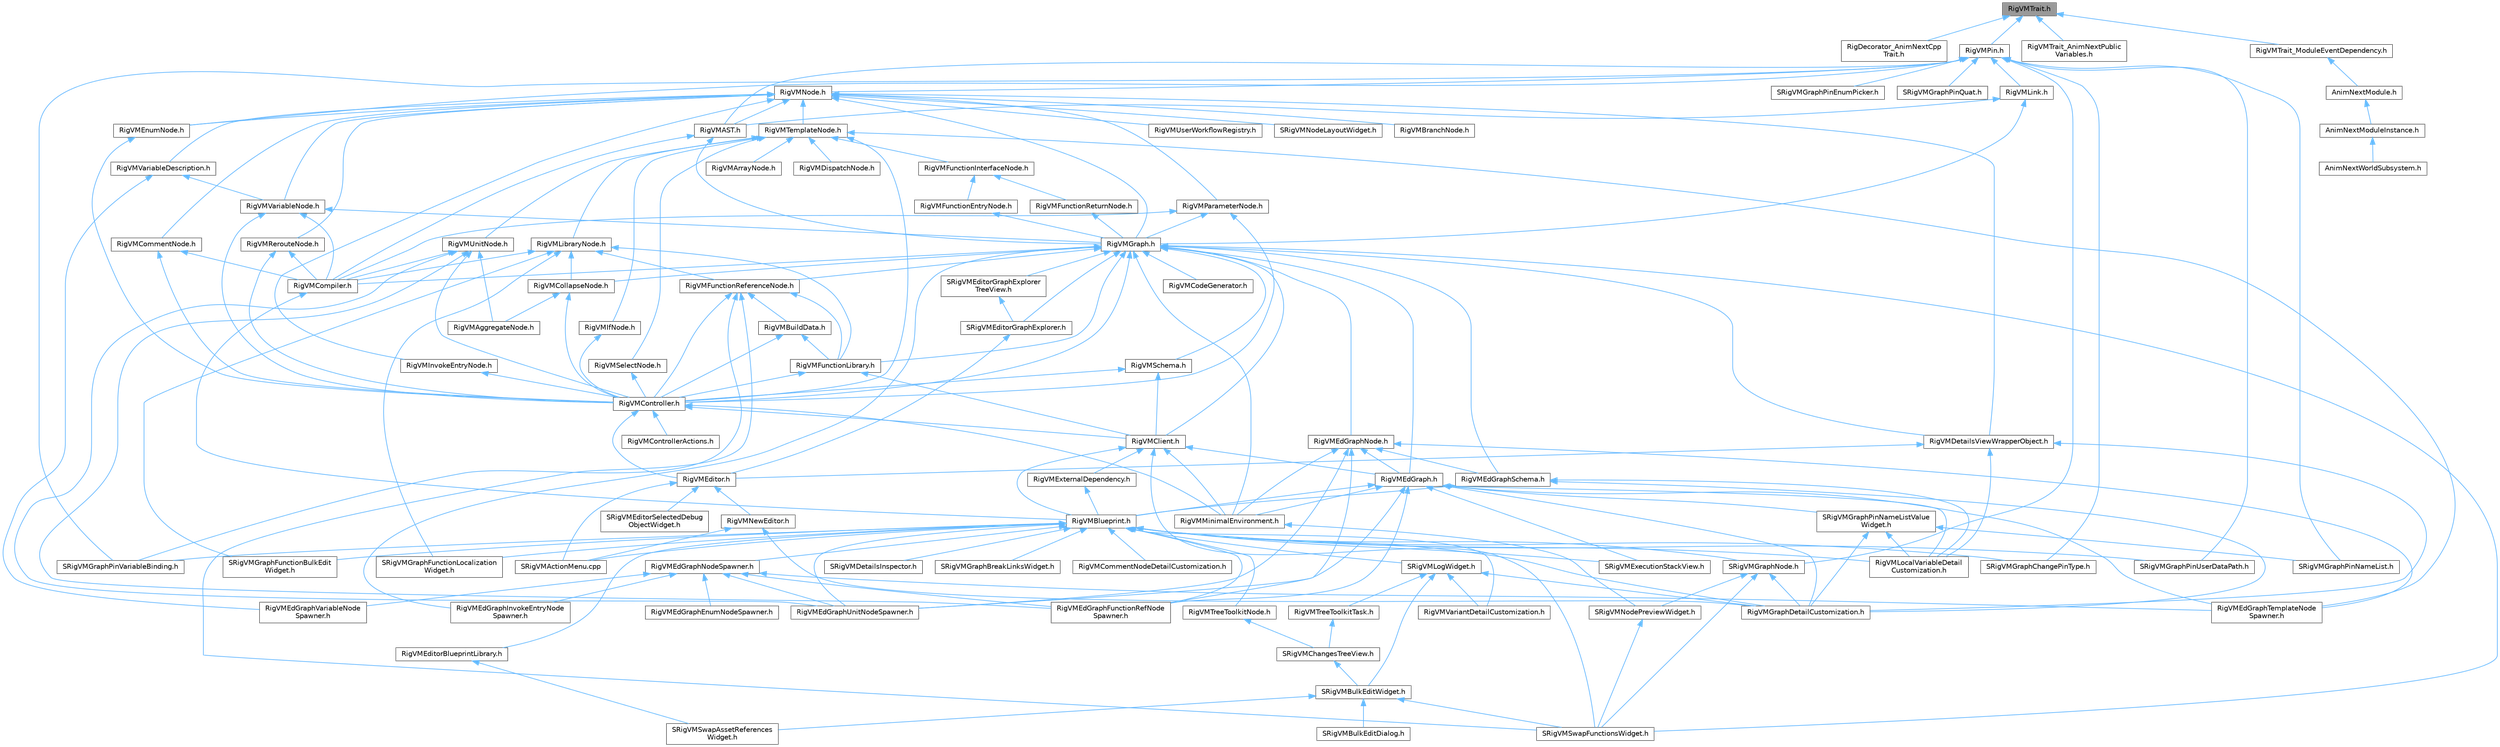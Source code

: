 digraph "RigVMTrait.h"
{
 // INTERACTIVE_SVG=YES
 // LATEX_PDF_SIZE
  bgcolor="transparent";
  edge [fontname=Helvetica,fontsize=10,labelfontname=Helvetica,labelfontsize=10];
  node [fontname=Helvetica,fontsize=10,shape=box,height=0.2,width=0.4];
  Node1 [id="Node000001",label="RigVMTrait.h",height=0.2,width=0.4,color="gray40", fillcolor="grey60", style="filled", fontcolor="black",tooltip=" "];
  Node1 -> Node2 [id="edge1_Node000001_Node000002",dir="back",color="steelblue1",style="solid",tooltip=" "];
  Node2 [id="Node000002",label="RigDecorator_AnimNextCpp\lTrait.h",height=0.2,width=0.4,color="grey40", fillcolor="white", style="filled",URL="$db/de1/RigDecorator__AnimNextCppTrait_8h.html",tooltip=" "];
  Node1 -> Node3 [id="edge2_Node000001_Node000003",dir="back",color="steelblue1",style="solid",tooltip=" "];
  Node3 [id="Node000003",label="RigVMPin.h",height=0.2,width=0.4,color="grey40", fillcolor="white", style="filled",URL="$d3/d56/RigVMPin_8h.html",tooltip=" "];
  Node3 -> Node4 [id="edge3_Node000003_Node000004",dir="back",color="steelblue1",style="solid",tooltip=" "];
  Node4 [id="Node000004",label="RigVMAST.h",height=0.2,width=0.4,color="grey40", fillcolor="white", style="filled",URL="$d9/d6d/RigVMAST_8h.html",tooltip=" "];
  Node4 -> Node5 [id="edge4_Node000004_Node000005",dir="back",color="steelblue1",style="solid",tooltip=" "];
  Node5 [id="Node000005",label="RigVMCompiler.h",height=0.2,width=0.4,color="grey40", fillcolor="white", style="filled",URL="$d7/d63/RigVMCompiler_8h.html",tooltip=" "];
  Node5 -> Node6 [id="edge5_Node000005_Node000006",dir="back",color="steelblue1",style="solid",tooltip=" "];
  Node6 [id="Node000006",label="RigVMBlueprint.h",height=0.2,width=0.4,color="grey40", fillcolor="white", style="filled",URL="$df/d44/RigVMBlueprint_8h.html",tooltip=" "];
  Node6 -> Node7 [id="edge6_Node000006_Node000007",dir="back",color="steelblue1",style="solid",tooltip=" "];
  Node7 [id="Node000007",label="RigVMCommentNodeDetailCustomization.h",height=0.2,width=0.4,color="grey40", fillcolor="white", style="filled",URL="$de/ddb/RigVMCommentNodeDetailCustomization_8h.html",tooltip=" "];
  Node6 -> Node8 [id="edge7_Node000006_Node000008",dir="back",color="steelblue1",style="solid",tooltip=" "];
  Node8 [id="Node000008",label="RigVMEdGraphFunctionRefNode\lSpawner.h",height=0.2,width=0.4,color="grey40", fillcolor="white", style="filled",URL="$d3/d16/RigVMEdGraphFunctionRefNodeSpawner_8h.html",tooltip=" "];
  Node6 -> Node9 [id="edge8_Node000006_Node000009",dir="back",color="steelblue1",style="solid",tooltip=" "];
  Node9 [id="Node000009",label="RigVMEdGraphNodeSpawner.h",height=0.2,width=0.4,color="grey40", fillcolor="white", style="filled",URL="$d4/d8b/RigVMEdGraphNodeSpawner_8h.html",tooltip=" "];
  Node9 -> Node10 [id="edge9_Node000009_Node000010",dir="back",color="steelblue1",style="solid",tooltip=" "];
  Node10 [id="Node000010",label="RigVMEdGraphEnumNodeSpawner.h",height=0.2,width=0.4,color="grey40", fillcolor="white", style="filled",URL="$d3/dfd/RigVMEdGraphEnumNodeSpawner_8h.html",tooltip=" "];
  Node9 -> Node8 [id="edge10_Node000009_Node000008",dir="back",color="steelblue1",style="solid",tooltip=" "];
  Node9 -> Node11 [id="edge11_Node000009_Node000011",dir="back",color="steelblue1",style="solid",tooltip=" "];
  Node11 [id="Node000011",label="RigVMEdGraphInvokeEntryNode\lSpawner.h",height=0.2,width=0.4,color="grey40", fillcolor="white", style="filled",URL="$d9/de6/RigVMEdGraphInvokeEntryNodeSpawner_8h.html",tooltip=" "];
  Node9 -> Node12 [id="edge12_Node000009_Node000012",dir="back",color="steelblue1",style="solid",tooltip=" "];
  Node12 [id="Node000012",label="RigVMEdGraphTemplateNode\lSpawner.h",height=0.2,width=0.4,color="grey40", fillcolor="white", style="filled",URL="$d9/d6c/RigVMEdGraphTemplateNodeSpawner_8h.html",tooltip=" "];
  Node9 -> Node13 [id="edge13_Node000009_Node000013",dir="back",color="steelblue1",style="solid",tooltip=" "];
  Node13 [id="Node000013",label="RigVMEdGraphUnitNodeSpawner.h",height=0.2,width=0.4,color="grey40", fillcolor="white", style="filled",URL="$d3/d6b/RigVMEdGraphUnitNodeSpawner_8h.html",tooltip=" "];
  Node9 -> Node14 [id="edge14_Node000009_Node000014",dir="back",color="steelblue1",style="solid",tooltip=" "];
  Node14 [id="Node000014",label="RigVMEdGraphVariableNode\lSpawner.h",height=0.2,width=0.4,color="grey40", fillcolor="white", style="filled",URL="$d0/d83/RigVMEdGraphVariableNodeSpawner_8h.html",tooltip=" "];
  Node6 -> Node13 [id="edge15_Node000006_Node000013",dir="back",color="steelblue1",style="solid",tooltip=" "];
  Node6 -> Node15 [id="edge16_Node000006_Node000015",dir="back",color="steelblue1",style="solid",tooltip=" "];
  Node15 [id="Node000015",label="RigVMEditorBlueprintLibrary.h",height=0.2,width=0.4,color="grey40", fillcolor="white", style="filled",URL="$d9/d31/RigVMEditorBlueprintLibrary_8h.html",tooltip=" "];
  Node15 -> Node16 [id="edge17_Node000015_Node000016",dir="back",color="steelblue1",style="solid",tooltip=" "];
  Node16 [id="Node000016",label="SRigVMSwapAssetReferences\lWidget.h",height=0.2,width=0.4,color="grey40", fillcolor="white", style="filled",URL="$db/d3f/SRigVMSwapAssetReferencesWidget_8h.html",tooltip=" "];
  Node6 -> Node17 [id="edge18_Node000006_Node000017",dir="back",color="steelblue1",style="solid",tooltip=" "];
  Node17 [id="Node000017",label="RigVMGraphDetailCustomization.h",height=0.2,width=0.4,color="grey40", fillcolor="white", style="filled",URL="$da/d8c/RigVMGraphDetailCustomization_8h.html",tooltip=" "];
  Node6 -> Node18 [id="edge19_Node000006_Node000018",dir="back",color="steelblue1",style="solid",tooltip=" "];
  Node18 [id="Node000018",label="RigVMLocalVariableDetail\lCustomization.h",height=0.2,width=0.4,color="grey40", fillcolor="white", style="filled",URL="$de/de8/RigVMLocalVariableDetailCustomization_8h.html",tooltip=" "];
  Node6 -> Node19 [id="edge20_Node000006_Node000019",dir="back",color="steelblue1",style="solid",tooltip=" "];
  Node19 [id="Node000019",label="RigVMTreeToolkitNode.h",height=0.2,width=0.4,color="grey40", fillcolor="white", style="filled",URL="$dc/d84/RigVMTreeToolkitNode_8h.html",tooltip=" "];
  Node19 -> Node20 [id="edge21_Node000019_Node000020",dir="back",color="steelblue1",style="solid",tooltip=" "];
  Node20 [id="Node000020",label="SRigVMChangesTreeView.h",height=0.2,width=0.4,color="grey40", fillcolor="white", style="filled",URL="$dd/d83/SRigVMChangesTreeView_8h.html",tooltip=" "];
  Node20 -> Node21 [id="edge22_Node000020_Node000021",dir="back",color="steelblue1",style="solid",tooltip=" "];
  Node21 [id="Node000021",label="SRigVMBulkEditWidget.h",height=0.2,width=0.4,color="grey40", fillcolor="white", style="filled",URL="$d7/dab/SRigVMBulkEditWidget_8h.html",tooltip=" "];
  Node21 -> Node22 [id="edge23_Node000021_Node000022",dir="back",color="steelblue1",style="solid",tooltip=" "];
  Node22 [id="Node000022",label="SRigVMBulkEditDialog.h",height=0.2,width=0.4,color="grey40", fillcolor="white", style="filled",URL="$dd/d89/SRigVMBulkEditDialog_8h.html",tooltip=" "];
  Node21 -> Node16 [id="edge24_Node000021_Node000016",dir="back",color="steelblue1",style="solid",tooltip=" "];
  Node21 -> Node23 [id="edge25_Node000021_Node000023",dir="back",color="steelblue1",style="solid",tooltip=" "];
  Node23 [id="Node000023",label="SRigVMSwapFunctionsWidget.h",height=0.2,width=0.4,color="grey40", fillcolor="white", style="filled",URL="$d0/da2/SRigVMSwapFunctionsWidget_8h.html",tooltip=" "];
  Node6 -> Node24 [id="edge26_Node000006_Node000024",dir="back",color="steelblue1",style="solid",tooltip=" "];
  Node24 [id="Node000024",label="RigVMVariantDetailCustomization.h",height=0.2,width=0.4,color="grey40", fillcolor="white", style="filled",URL="$d2/db8/RigVMVariantDetailCustomization_8h.html",tooltip=" "];
  Node6 -> Node25 [id="edge27_Node000006_Node000025",dir="back",color="steelblue1",style="solid",tooltip=" "];
  Node25 [id="Node000025",label="SRigVMActionMenu.cpp",height=0.2,width=0.4,color="grey40", fillcolor="white", style="filled",URL="$dc/d4c/SRigVMActionMenu_8cpp.html",tooltip=" "];
  Node6 -> Node26 [id="edge28_Node000006_Node000026",dir="back",color="steelblue1",style="solid",tooltip=" "];
  Node26 [id="Node000026",label="SRigVMDetailsInspector.h",height=0.2,width=0.4,color="grey40", fillcolor="white", style="filled",URL="$df/dfb/SRigVMDetailsInspector_8h.html",tooltip=" "];
  Node6 -> Node27 [id="edge29_Node000006_Node000027",dir="back",color="steelblue1",style="solid",tooltip=" "];
  Node27 [id="Node000027",label="SRigVMExecutionStackView.h",height=0.2,width=0.4,color="grey40", fillcolor="white", style="filled",URL="$d9/d2b/SRigVMExecutionStackView_8h.html",tooltip=" "];
  Node6 -> Node28 [id="edge30_Node000006_Node000028",dir="back",color="steelblue1",style="solid",tooltip=" "];
  Node28 [id="Node000028",label="SRigVMGraphBreakLinksWidget.h",height=0.2,width=0.4,color="grey40", fillcolor="white", style="filled",URL="$d8/d4a/SRigVMGraphBreakLinksWidget_8h.html",tooltip=" "];
  Node6 -> Node29 [id="edge31_Node000006_Node000029",dir="back",color="steelblue1",style="solid",tooltip=" "];
  Node29 [id="Node000029",label="SRigVMGraphChangePinType.h",height=0.2,width=0.4,color="grey40", fillcolor="white", style="filled",URL="$d4/da7/SRigVMGraphChangePinType_8h.html",tooltip=" "];
  Node6 -> Node30 [id="edge32_Node000006_Node000030",dir="back",color="steelblue1",style="solid",tooltip=" "];
  Node30 [id="Node000030",label="SRigVMGraphFunctionBulkEdit\lWidget.h",height=0.2,width=0.4,color="grey40", fillcolor="white", style="filled",URL="$db/dbf/SRigVMGraphFunctionBulkEditWidget_8h.html",tooltip=" "];
  Node6 -> Node31 [id="edge33_Node000006_Node000031",dir="back",color="steelblue1",style="solid",tooltip=" "];
  Node31 [id="Node000031",label="SRigVMGraphFunctionLocalization\lWidget.h",height=0.2,width=0.4,color="grey40", fillcolor="white", style="filled",URL="$dd/d59/SRigVMGraphFunctionLocalizationWidget_8h.html",tooltip=" "];
  Node6 -> Node32 [id="edge34_Node000006_Node000032",dir="back",color="steelblue1",style="solid",tooltip=" "];
  Node32 [id="Node000032",label="SRigVMGraphNode.h",height=0.2,width=0.4,color="grey40", fillcolor="white", style="filled",URL="$d0/d1e/SRigVMGraphNode_8h.html",tooltip=" "];
  Node32 -> Node17 [id="edge35_Node000032_Node000017",dir="back",color="steelblue1",style="solid",tooltip=" "];
  Node32 -> Node33 [id="edge36_Node000032_Node000033",dir="back",color="steelblue1",style="solid",tooltip=" "];
  Node33 [id="Node000033",label="SRigVMNodePreviewWidget.h",height=0.2,width=0.4,color="grey40", fillcolor="white", style="filled",URL="$d5/d72/SRigVMNodePreviewWidget_8h.html",tooltip=" "];
  Node33 -> Node23 [id="edge37_Node000033_Node000023",dir="back",color="steelblue1",style="solid",tooltip=" "];
  Node32 -> Node23 [id="edge38_Node000032_Node000023",dir="back",color="steelblue1",style="solid",tooltip=" "];
  Node6 -> Node34 [id="edge39_Node000006_Node000034",dir="back",color="steelblue1",style="solid",tooltip=" "];
  Node34 [id="Node000034",label="SRigVMGraphPinUserDataPath.h",height=0.2,width=0.4,color="grey40", fillcolor="white", style="filled",URL="$d5/d31/SRigVMGraphPinUserDataPath_8h.html",tooltip=" "];
  Node6 -> Node35 [id="edge40_Node000006_Node000035",dir="back",color="steelblue1",style="solid",tooltip=" "];
  Node35 [id="Node000035",label="SRigVMGraphPinVariableBinding.h",height=0.2,width=0.4,color="grey40", fillcolor="white", style="filled",URL="$db/dca/SRigVMGraphPinVariableBinding_8h.html",tooltip=" "];
  Node6 -> Node36 [id="edge41_Node000006_Node000036",dir="back",color="steelblue1",style="solid",tooltip=" "];
  Node36 [id="Node000036",label="SRigVMLogWidget.h",height=0.2,width=0.4,color="grey40", fillcolor="white", style="filled",URL="$d9/dab/SRigVMLogWidget_8h.html",tooltip=" "];
  Node36 -> Node17 [id="edge42_Node000036_Node000017",dir="back",color="steelblue1",style="solid",tooltip=" "];
  Node36 -> Node37 [id="edge43_Node000036_Node000037",dir="back",color="steelblue1",style="solid",tooltip=" "];
  Node37 [id="Node000037",label="RigVMTreeToolkitTask.h",height=0.2,width=0.4,color="grey40", fillcolor="white", style="filled",URL="$d1/dd5/RigVMTreeToolkitTask_8h.html",tooltip=" "];
  Node37 -> Node20 [id="edge44_Node000037_Node000020",dir="back",color="steelblue1",style="solid",tooltip=" "];
  Node36 -> Node24 [id="edge45_Node000036_Node000024",dir="back",color="steelblue1",style="solid",tooltip=" "];
  Node36 -> Node21 [id="edge46_Node000036_Node000021",dir="back",color="steelblue1",style="solid",tooltip=" "];
  Node4 -> Node38 [id="edge47_Node000004_Node000038",dir="back",color="steelblue1",style="solid",tooltip=" "];
  Node38 [id="Node000038",label="RigVMGraph.h",height=0.2,width=0.4,color="grey40", fillcolor="white", style="filled",URL="$d7/dfd/RigVMGraph_8h.html",tooltip=" "];
  Node38 -> Node39 [id="edge48_Node000038_Node000039",dir="back",color="steelblue1",style="solid",tooltip=" "];
  Node39 [id="Node000039",label="RigVMClient.h",height=0.2,width=0.4,color="grey40", fillcolor="white", style="filled",URL="$db/d93/RigVMClient_8h.html",tooltip=" "];
  Node39 -> Node6 [id="edge49_Node000039_Node000006",dir="back",color="steelblue1",style="solid",tooltip=" "];
  Node39 -> Node40 [id="edge50_Node000039_Node000040",dir="back",color="steelblue1",style="solid",tooltip=" "];
  Node40 [id="Node000040",label="RigVMEdGraph.h",height=0.2,width=0.4,color="grey40", fillcolor="white", style="filled",URL="$d9/d8c/RigVMEdGraph_8h.html",tooltip=" "];
  Node40 -> Node6 [id="edge51_Node000040_Node000006",dir="back",color="steelblue1",style="solid",tooltip=" "];
  Node40 -> Node8 [id="edge52_Node000040_Node000008",dir="back",color="steelblue1",style="solid",tooltip=" "];
  Node40 -> Node12 [id="edge53_Node000040_Node000012",dir="back",color="steelblue1",style="solid",tooltip=" "];
  Node40 -> Node13 [id="edge54_Node000040_Node000013",dir="back",color="steelblue1",style="solid",tooltip=" "];
  Node40 -> Node17 [id="edge55_Node000040_Node000017",dir="back",color="steelblue1",style="solid",tooltip=" "];
  Node40 -> Node18 [id="edge56_Node000040_Node000018",dir="back",color="steelblue1",style="solid",tooltip=" "];
  Node40 -> Node41 [id="edge57_Node000040_Node000041",dir="back",color="steelblue1",style="solid",tooltip=" "];
  Node41 [id="Node000041",label="RigVMMinimalEnvironment.h",height=0.2,width=0.4,color="grey40", fillcolor="white", style="filled",URL="$d4/d4a/RigVMMinimalEnvironment_8h.html",tooltip=" "];
  Node41 -> Node33 [id="edge58_Node000041_Node000033",dir="back",color="steelblue1",style="solid",tooltip=" "];
  Node40 -> Node27 [id="edge59_Node000040_Node000027",dir="back",color="steelblue1",style="solid",tooltip=" "];
  Node40 -> Node42 [id="edge60_Node000040_Node000042",dir="back",color="steelblue1",style="solid",tooltip=" "];
  Node42 [id="Node000042",label="SRigVMGraphPinNameListValue\lWidget.h",height=0.2,width=0.4,color="grey40", fillcolor="white", style="filled",URL="$dc/dac/SRigVMGraphPinNameListValueWidget_8h.html",tooltip=" "];
  Node42 -> Node17 [id="edge61_Node000042_Node000017",dir="back",color="steelblue1",style="solid",tooltip=" "];
  Node42 -> Node18 [id="edge62_Node000042_Node000018",dir="back",color="steelblue1",style="solid",tooltip=" "];
  Node42 -> Node43 [id="edge63_Node000042_Node000043",dir="back",color="steelblue1",style="solid",tooltip=" "];
  Node43 [id="Node000043",label="SRigVMGraphPinNameList.h",height=0.2,width=0.4,color="grey40", fillcolor="white", style="filled",URL="$d7/dfc/SRigVMGraphPinNameList_8h.html",tooltip=" "];
  Node39 -> Node44 [id="edge64_Node000039_Node000044",dir="back",color="steelblue1",style="solid",tooltip=" "];
  Node44 [id="Node000044",label="RigVMExternalDependency.h",height=0.2,width=0.4,color="grey40", fillcolor="white", style="filled",URL="$d2/d83/RigVMExternalDependency_8h.html",tooltip=" "];
  Node44 -> Node6 [id="edge65_Node000044_Node000006",dir="back",color="steelblue1",style="solid",tooltip=" "];
  Node39 -> Node41 [id="edge66_Node000039_Node000041",dir="back",color="steelblue1",style="solid",tooltip=" "];
  Node39 -> Node23 [id="edge67_Node000039_Node000023",dir="back",color="steelblue1",style="solid",tooltip=" "];
  Node38 -> Node45 [id="edge68_Node000038_Node000045",dir="back",color="steelblue1",style="solid",tooltip=" "];
  Node45 [id="Node000045",label="RigVMCodeGenerator.h",height=0.2,width=0.4,color="grey40", fillcolor="white", style="filled",URL="$d4/d2b/RigVMCodeGenerator_8h.html",tooltip=" "];
  Node38 -> Node46 [id="edge69_Node000038_Node000046",dir="back",color="steelblue1",style="solid",tooltip=" "];
  Node46 [id="Node000046",label="RigVMCollapseNode.h",height=0.2,width=0.4,color="grey40", fillcolor="white", style="filled",URL="$d1/d95/RigVMCollapseNode_8h.html",tooltip=" "];
  Node46 -> Node47 [id="edge70_Node000046_Node000047",dir="back",color="steelblue1",style="solid",tooltip=" "];
  Node47 [id="Node000047",label="RigVMAggregateNode.h",height=0.2,width=0.4,color="grey40", fillcolor="white", style="filled",URL="$d7/d89/RigVMAggregateNode_8h.html",tooltip=" "];
  Node46 -> Node48 [id="edge71_Node000046_Node000048",dir="back",color="steelblue1",style="solid",tooltip=" "];
  Node48 [id="Node000048",label="RigVMController.h",height=0.2,width=0.4,color="grey40", fillcolor="white", style="filled",URL="$da/d1e/RigVMController_8h.html",tooltip=" "];
  Node48 -> Node39 [id="edge72_Node000048_Node000039",dir="back",color="steelblue1",style="solid",tooltip=" "];
  Node48 -> Node49 [id="edge73_Node000048_Node000049",dir="back",color="steelblue1",style="solid",tooltip=" "];
  Node49 [id="Node000049",label="RigVMControllerActions.h",height=0.2,width=0.4,color="grey40", fillcolor="white", style="filled",URL="$d3/dc4/RigVMControllerActions_8h.html",tooltip=" "];
  Node48 -> Node50 [id="edge74_Node000048_Node000050",dir="back",color="steelblue1",style="solid",tooltip=" "];
  Node50 [id="Node000050",label="RigVMEditor.h",height=0.2,width=0.4,color="grey40", fillcolor="white", style="filled",URL="$d3/d13/RigVMEditor_8h.html",tooltip=" "];
  Node50 -> Node51 [id="edge75_Node000050_Node000051",dir="back",color="steelblue1",style="solid",tooltip=" "];
  Node51 [id="Node000051",label="RigVMNewEditor.h",height=0.2,width=0.4,color="grey40", fillcolor="white", style="filled",URL="$df/dd1/RigVMNewEditor_8h.html",tooltip=" "];
  Node51 -> Node17 [id="edge76_Node000051_Node000017",dir="back",color="steelblue1",style="solid",tooltip=" "];
  Node51 -> Node25 [id="edge77_Node000051_Node000025",dir="back",color="steelblue1",style="solid",tooltip=" "];
  Node50 -> Node25 [id="edge78_Node000050_Node000025",dir="back",color="steelblue1",style="solid",tooltip=" "];
  Node50 -> Node52 [id="edge79_Node000050_Node000052",dir="back",color="steelblue1",style="solid",tooltip=" "];
  Node52 [id="Node000052",label="SRigVMEditorSelectedDebug\lObjectWidget.h",height=0.2,width=0.4,color="grey40", fillcolor="white", style="filled",URL="$d9/dcd/SRigVMEditorSelectedDebugObjectWidget_8h.html",tooltip=" "];
  Node48 -> Node41 [id="edge80_Node000048_Node000041",dir="back",color="steelblue1",style="solid",tooltip=" "];
  Node38 -> Node5 [id="edge81_Node000038_Node000005",dir="back",color="steelblue1",style="solid",tooltip=" "];
  Node38 -> Node48 [id="edge82_Node000038_Node000048",dir="back",color="steelblue1",style="solid",tooltip=" "];
  Node38 -> Node53 [id="edge83_Node000038_Node000053",dir="back",color="steelblue1",style="solid",tooltip=" "];
  Node53 [id="Node000053",label="RigVMDetailsViewWrapperObject.h",height=0.2,width=0.4,color="grey40", fillcolor="white", style="filled",URL="$dd/d41/RigVMDetailsViewWrapperObject_8h.html",tooltip=" "];
  Node53 -> Node50 [id="edge84_Node000053_Node000050",dir="back",color="steelblue1",style="solid",tooltip=" "];
  Node53 -> Node17 [id="edge85_Node000053_Node000017",dir="back",color="steelblue1",style="solid",tooltip=" "];
  Node53 -> Node18 [id="edge86_Node000053_Node000018",dir="back",color="steelblue1",style="solid",tooltip=" "];
  Node38 -> Node40 [id="edge87_Node000038_Node000040",dir="back",color="steelblue1",style="solid",tooltip=" "];
  Node38 -> Node11 [id="edge88_Node000038_Node000011",dir="back",color="steelblue1",style="solid",tooltip=" "];
  Node38 -> Node54 [id="edge89_Node000038_Node000054",dir="back",color="steelblue1",style="solid",tooltip=" "];
  Node54 [id="Node000054",label="RigVMEdGraphNode.h",height=0.2,width=0.4,color="grey40", fillcolor="white", style="filled",URL="$d8/dcd/RigVMEdGraphNode_8h.html",tooltip=" "];
  Node54 -> Node40 [id="edge90_Node000054_Node000040",dir="back",color="steelblue1",style="solid",tooltip=" "];
  Node54 -> Node8 [id="edge91_Node000054_Node000008",dir="back",color="steelblue1",style="solid",tooltip=" "];
  Node54 -> Node55 [id="edge92_Node000054_Node000055",dir="back",color="steelblue1",style="solid",tooltip=" "];
  Node55 [id="Node000055",label="RigVMEdGraphSchema.h",height=0.2,width=0.4,color="grey40", fillcolor="white", style="filled",URL="$dc/de3/RigVMEdGraphSchema_8h.html",tooltip=" "];
  Node55 -> Node6 [id="edge93_Node000055_Node000006",dir="back",color="steelblue1",style="solid",tooltip=" "];
  Node55 -> Node17 [id="edge94_Node000055_Node000017",dir="back",color="steelblue1",style="solid",tooltip=" "];
  Node55 -> Node18 [id="edge95_Node000055_Node000018",dir="back",color="steelblue1",style="solid",tooltip=" "];
  Node54 -> Node12 [id="edge96_Node000054_Node000012",dir="back",color="steelblue1",style="solid",tooltip=" "];
  Node54 -> Node13 [id="edge97_Node000054_Node000013",dir="back",color="steelblue1",style="solid",tooltip=" "];
  Node54 -> Node41 [id="edge98_Node000054_Node000041",dir="back",color="steelblue1",style="solid",tooltip=" "];
  Node38 -> Node55 [id="edge99_Node000038_Node000055",dir="back",color="steelblue1",style="solid",tooltip=" "];
  Node38 -> Node56 [id="edge100_Node000038_Node000056",dir="back",color="steelblue1",style="solid",tooltip=" "];
  Node56 [id="Node000056",label="RigVMFunctionLibrary.h",height=0.2,width=0.4,color="grey40", fillcolor="white", style="filled",URL="$da/d39/RigVMFunctionLibrary_8h.html",tooltip=" "];
  Node56 -> Node39 [id="edge101_Node000056_Node000039",dir="back",color="steelblue1",style="solid",tooltip=" "];
  Node56 -> Node48 [id="edge102_Node000056_Node000048",dir="back",color="steelblue1",style="solid",tooltip=" "];
  Node38 -> Node57 [id="edge103_Node000038_Node000057",dir="back",color="steelblue1",style="solid",tooltip=" "];
  Node57 [id="Node000057",label="RigVMFunctionReferenceNode.h",height=0.2,width=0.4,color="grey40", fillcolor="white", style="filled",URL="$d8/dae/RigVMFunctionReferenceNode_8h.html",tooltip=" "];
  Node57 -> Node58 [id="edge104_Node000057_Node000058",dir="back",color="steelblue1",style="solid",tooltip=" "];
  Node58 [id="Node000058",label="RigVMBuildData.h",height=0.2,width=0.4,color="grey40", fillcolor="white", style="filled",URL="$df/d5a/RigVMBuildData_8h.html",tooltip=" "];
  Node58 -> Node48 [id="edge105_Node000058_Node000048",dir="back",color="steelblue1",style="solid",tooltip=" "];
  Node58 -> Node56 [id="edge106_Node000058_Node000056",dir="back",color="steelblue1",style="solid",tooltip=" "];
  Node57 -> Node48 [id="edge107_Node000057_Node000048",dir="back",color="steelblue1",style="solid",tooltip=" "];
  Node57 -> Node56 [id="edge108_Node000057_Node000056",dir="back",color="steelblue1",style="solid",tooltip=" "];
  Node57 -> Node35 [id="edge109_Node000057_Node000035",dir="back",color="steelblue1",style="solid",tooltip=" "];
  Node57 -> Node23 [id="edge110_Node000057_Node000023",dir="back",color="steelblue1",style="solid",tooltip=" "];
  Node38 -> Node41 [id="edge111_Node000038_Node000041",dir="back",color="steelblue1",style="solid",tooltip=" "];
  Node38 -> Node59 [id="edge112_Node000038_Node000059",dir="back",color="steelblue1",style="solid",tooltip=" "];
  Node59 [id="Node000059",label="RigVMSchema.h",height=0.2,width=0.4,color="grey40", fillcolor="white", style="filled",URL="$d7/dc2/RigVMSchema_8h.html",tooltip=" "];
  Node59 -> Node39 [id="edge113_Node000059_Node000039",dir="back",color="steelblue1",style="solid",tooltip=" "];
  Node59 -> Node48 [id="edge114_Node000059_Node000048",dir="back",color="steelblue1",style="solid",tooltip=" "];
  Node38 -> Node60 [id="edge115_Node000038_Node000060",dir="back",color="steelblue1",style="solid",tooltip=" "];
  Node60 [id="Node000060",label="SRigVMEditorGraphExplorer.h",height=0.2,width=0.4,color="grey40", fillcolor="white", style="filled",URL="$db/d11/SRigVMEditorGraphExplorer_8h.html",tooltip=" "];
  Node60 -> Node50 [id="edge116_Node000060_Node000050",dir="back",color="steelblue1",style="solid",tooltip=" "];
  Node38 -> Node61 [id="edge117_Node000038_Node000061",dir="back",color="steelblue1",style="solid",tooltip=" "];
  Node61 [id="Node000061",label="SRigVMEditorGraphExplorer\lTreeView.h",height=0.2,width=0.4,color="grey40", fillcolor="white", style="filled",URL="$d8/d43/SRigVMEditorGraphExplorerTreeView_8h.html",tooltip=" "];
  Node61 -> Node60 [id="edge118_Node000061_Node000060",dir="back",color="steelblue1",style="solid",tooltip=" "];
  Node38 -> Node23 [id="edge119_Node000038_Node000023",dir="back",color="steelblue1",style="solid",tooltip=" "];
  Node3 -> Node62 [id="edge120_Node000003_Node000062",dir="back",color="steelblue1",style="solid",tooltip=" "];
  Node62 [id="Node000062",label="RigVMEnumNode.h",height=0.2,width=0.4,color="grey40", fillcolor="white", style="filled",URL="$d8/d16/RigVMEnumNode_8h.html",tooltip=" "];
  Node62 -> Node48 [id="edge121_Node000062_Node000048",dir="back",color="steelblue1",style="solid",tooltip=" "];
  Node3 -> Node63 [id="edge122_Node000003_Node000063",dir="back",color="steelblue1",style="solid",tooltip=" "];
  Node63 [id="Node000063",label="RigVMLink.h",height=0.2,width=0.4,color="grey40", fillcolor="white", style="filled",URL="$d0/db1/RigVMLink_8h.html",tooltip=" "];
  Node63 -> Node4 [id="edge123_Node000063_Node000004",dir="back",color="steelblue1",style="solid",tooltip=" "];
  Node63 -> Node38 [id="edge124_Node000063_Node000038",dir="back",color="steelblue1",style="solid",tooltip=" "];
  Node3 -> Node64 [id="edge125_Node000003_Node000064",dir="back",color="steelblue1",style="solid",tooltip=" "];
  Node64 [id="Node000064",label="RigVMNode.h",height=0.2,width=0.4,color="grey40", fillcolor="white", style="filled",URL="$df/d31/RigVMNode_8h.html",tooltip=" "];
  Node64 -> Node4 [id="edge126_Node000064_Node000004",dir="back",color="steelblue1",style="solid",tooltip=" "];
  Node64 -> Node65 [id="edge127_Node000064_Node000065",dir="back",color="steelblue1",style="solid",tooltip=" "];
  Node65 [id="Node000065",label="RigVMBranchNode.h",height=0.2,width=0.4,color="grey40", fillcolor="white", style="filled",URL="$dc/d3b/RigVMBranchNode_8h.html",tooltip=" "];
  Node64 -> Node66 [id="edge128_Node000064_Node000066",dir="back",color="steelblue1",style="solid",tooltip=" "];
  Node66 [id="Node000066",label="RigVMCommentNode.h",height=0.2,width=0.4,color="grey40", fillcolor="white", style="filled",URL="$da/d66/RigVMCommentNode_8h.html",tooltip=" "];
  Node66 -> Node5 [id="edge129_Node000066_Node000005",dir="back",color="steelblue1",style="solid",tooltip=" "];
  Node66 -> Node48 [id="edge130_Node000066_Node000048",dir="back",color="steelblue1",style="solid",tooltip=" "];
  Node64 -> Node53 [id="edge131_Node000064_Node000053",dir="back",color="steelblue1",style="solid",tooltip=" "];
  Node64 -> Node62 [id="edge132_Node000064_Node000062",dir="back",color="steelblue1",style="solid",tooltip=" "];
  Node64 -> Node38 [id="edge133_Node000064_Node000038",dir="back",color="steelblue1",style="solid",tooltip=" "];
  Node64 -> Node67 [id="edge134_Node000064_Node000067",dir="back",color="steelblue1",style="solid",tooltip=" "];
  Node67 [id="Node000067",label="RigVMInvokeEntryNode.h",height=0.2,width=0.4,color="grey40", fillcolor="white", style="filled",URL="$de/ddf/RigVMInvokeEntryNode_8h.html",tooltip=" "];
  Node67 -> Node48 [id="edge135_Node000067_Node000048",dir="back",color="steelblue1",style="solid",tooltip=" "];
  Node64 -> Node68 [id="edge136_Node000064_Node000068",dir="back",color="steelblue1",style="solid",tooltip=" "];
  Node68 [id="Node000068",label="RigVMParameterNode.h",height=0.2,width=0.4,color="grey40", fillcolor="white", style="filled",URL="$dd/dfd/RigVMParameterNode_8h.html",tooltip=" "];
  Node68 -> Node5 [id="edge137_Node000068_Node000005",dir="back",color="steelblue1",style="solid",tooltip=" "];
  Node68 -> Node48 [id="edge138_Node000068_Node000048",dir="back",color="steelblue1",style="solid",tooltip=" "];
  Node68 -> Node38 [id="edge139_Node000068_Node000038",dir="back",color="steelblue1",style="solid",tooltip=" "];
  Node64 -> Node69 [id="edge140_Node000064_Node000069",dir="back",color="steelblue1",style="solid",tooltip=" "];
  Node69 [id="Node000069",label="RigVMRerouteNode.h",height=0.2,width=0.4,color="grey40", fillcolor="white", style="filled",URL="$d7/dd8/RigVMRerouteNode_8h.html",tooltip=" "];
  Node69 -> Node5 [id="edge141_Node000069_Node000005",dir="back",color="steelblue1",style="solid",tooltip=" "];
  Node69 -> Node48 [id="edge142_Node000069_Node000048",dir="back",color="steelblue1",style="solid",tooltip=" "];
  Node64 -> Node70 [id="edge143_Node000064_Node000070",dir="back",color="steelblue1",style="solid",tooltip=" "];
  Node70 [id="Node000070",label="RigVMTemplateNode.h",height=0.2,width=0.4,color="grey40", fillcolor="white", style="filled",URL="$d3/d3f/RigVMTemplateNode_8h.html",tooltip=" "];
  Node70 -> Node71 [id="edge144_Node000070_Node000071",dir="back",color="steelblue1",style="solid",tooltip=" "];
  Node71 [id="Node000071",label="RigVMArrayNode.h",height=0.2,width=0.4,color="grey40", fillcolor="white", style="filled",URL="$dd/d66/RigVMArrayNode_8h.html",tooltip=" "];
  Node70 -> Node48 [id="edge145_Node000070_Node000048",dir="back",color="steelblue1",style="solid",tooltip=" "];
  Node70 -> Node72 [id="edge146_Node000070_Node000072",dir="back",color="steelblue1",style="solid",tooltip=" "];
  Node72 [id="Node000072",label="RigVMDispatchNode.h",height=0.2,width=0.4,color="grey40", fillcolor="white", style="filled",URL="$dc/d91/RigVMDispatchNode_8h.html",tooltip=" "];
  Node70 -> Node12 [id="edge147_Node000070_Node000012",dir="back",color="steelblue1",style="solid",tooltip=" "];
  Node70 -> Node73 [id="edge148_Node000070_Node000073",dir="back",color="steelblue1",style="solid",tooltip=" "];
  Node73 [id="Node000073",label="RigVMFunctionInterfaceNode.h",height=0.2,width=0.4,color="grey40", fillcolor="white", style="filled",URL="$dd/d44/RigVMFunctionInterfaceNode_8h.html",tooltip=" "];
  Node73 -> Node74 [id="edge149_Node000073_Node000074",dir="back",color="steelblue1",style="solid",tooltip=" "];
  Node74 [id="Node000074",label="RigVMFunctionEntryNode.h",height=0.2,width=0.4,color="grey40", fillcolor="white", style="filled",URL="$d1/de8/RigVMFunctionEntryNode_8h.html",tooltip=" "];
  Node74 -> Node38 [id="edge150_Node000074_Node000038",dir="back",color="steelblue1",style="solid",tooltip=" "];
  Node73 -> Node75 [id="edge151_Node000073_Node000075",dir="back",color="steelblue1",style="solid",tooltip=" "];
  Node75 [id="Node000075",label="RigVMFunctionReturnNode.h",height=0.2,width=0.4,color="grey40", fillcolor="white", style="filled",URL="$d6/dc6/RigVMFunctionReturnNode_8h.html",tooltip=" "];
  Node75 -> Node38 [id="edge152_Node000075_Node000038",dir="back",color="steelblue1",style="solid",tooltip=" "];
  Node70 -> Node76 [id="edge153_Node000070_Node000076",dir="back",color="steelblue1",style="solid",tooltip=" "];
  Node76 [id="Node000076",label="RigVMIfNode.h",height=0.2,width=0.4,color="grey40", fillcolor="white", style="filled",URL="$d6/d0c/RigVMIfNode_8h.html",tooltip=" "];
  Node76 -> Node48 [id="edge154_Node000076_Node000048",dir="back",color="steelblue1",style="solid",tooltip=" "];
  Node70 -> Node77 [id="edge155_Node000070_Node000077",dir="back",color="steelblue1",style="solid",tooltip=" "];
  Node77 [id="Node000077",label="RigVMLibraryNode.h",height=0.2,width=0.4,color="grey40", fillcolor="white", style="filled",URL="$d5/dfd/RigVMLibraryNode_8h.html",tooltip=" "];
  Node77 -> Node46 [id="edge156_Node000077_Node000046",dir="back",color="steelblue1",style="solid",tooltip=" "];
  Node77 -> Node5 [id="edge157_Node000077_Node000005",dir="back",color="steelblue1",style="solid",tooltip=" "];
  Node77 -> Node56 [id="edge158_Node000077_Node000056",dir="back",color="steelblue1",style="solid",tooltip=" "];
  Node77 -> Node57 [id="edge159_Node000077_Node000057",dir="back",color="steelblue1",style="solid",tooltip=" "];
  Node77 -> Node30 [id="edge160_Node000077_Node000030",dir="back",color="steelblue1",style="solid",tooltip=" "];
  Node77 -> Node31 [id="edge161_Node000077_Node000031",dir="back",color="steelblue1",style="solid",tooltip=" "];
  Node70 -> Node78 [id="edge162_Node000070_Node000078",dir="back",color="steelblue1",style="solid",tooltip=" "];
  Node78 [id="Node000078",label="RigVMSelectNode.h",height=0.2,width=0.4,color="grey40", fillcolor="white", style="filled",URL="$d0/db0/RigVMSelectNode_8h.html",tooltip=" "];
  Node78 -> Node48 [id="edge163_Node000078_Node000048",dir="back",color="steelblue1",style="solid",tooltip=" "];
  Node70 -> Node79 [id="edge164_Node000070_Node000079",dir="back",color="steelblue1",style="solid",tooltip=" "];
  Node79 [id="Node000079",label="RigVMUnitNode.h",height=0.2,width=0.4,color="grey40", fillcolor="white", style="filled",URL="$d1/dbc/RigVMUnitNode_8h.html",tooltip=" "];
  Node79 -> Node47 [id="edge165_Node000079_Node000047",dir="back",color="steelblue1",style="solid",tooltip=" "];
  Node79 -> Node5 [id="edge166_Node000079_Node000005",dir="back",color="steelblue1",style="solid",tooltip=" "];
  Node79 -> Node48 [id="edge167_Node000079_Node000048",dir="back",color="steelblue1",style="solid",tooltip=" "];
  Node79 -> Node8 [id="edge168_Node000079_Node000008",dir="back",color="steelblue1",style="solid",tooltip=" "];
  Node79 -> Node13 [id="edge169_Node000079_Node000013",dir="back",color="steelblue1",style="solid",tooltip=" "];
  Node64 -> Node80 [id="edge170_Node000064_Node000080",dir="back",color="steelblue1",style="solid",tooltip=" "];
  Node80 [id="Node000080",label="RigVMUserWorkflowRegistry.h",height=0.2,width=0.4,color="grey40", fillcolor="white", style="filled",URL="$da/d27/RigVMUserWorkflowRegistry_8h.html",tooltip=" "];
  Node64 -> Node81 [id="edge171_Node000064_Node000081",dir="back",color="steelblue1",style="solid",tooltip=" "];
  Node81 [id="Node000081",label="RigVMVariableDescription.h",height=0.2,width=0.4,color="grey40", fillcolor="white", style="filled",URL="$d8/dd8/RigVMVariableDescription_8h.html",tooltip=" "];
  Node81 -> Node14 [id="edge172_Node000081_Node000014",dir="back",color="steelblue1",style="solid",tooltip=" "];
  Node81 -> Node82 [id="edge173_Node000081_Node000082",dir="back",color="steelblue1",style="solid",tooltip=" "];
  Node82 [id="Node000082",label="RigVMVariableNode.h",height=0.2,width=0.4,color="grey40", fillcolor="white", style="filled",URL="$d0/dc6/RigVMVariableNode_8h.html",tooltip=" "];
  Node82 -> Node5 [id="edge174_Node000082_Node000005",dir="back",color="steelblue1",style="solid",tooltip=" "];
  Node82 -> Node48 [id="edge175_Node000082_Node000048",dir="back",color="steelblue1",style="solid",tooltip=" "];
  Node82 -> Node38 [id="edge176_Node000082_Node000038",dir="back",color="steelblue1",style="solid",tooltip=" "];
  Node64 -> Node82 [id="edge177_Node000064_Node000082",dir="back",color="steelblue1",style="solid",tooltip=" "];
  Node64 -> Node83 [id="edge178_Node000064_Node000083",dir="back",color="steelblue1",style="solid",tooltip=" "];
  Node83 [id="Node000083",label="SRigVMNodeLayoutWidget.h",height=0.2,width=0.4,color="grey40", fillcolor="white", style="filled",URL="$dc/da9/SRigVMNodeLayoutWidget_8h.html",tooltip=" "];
  Node3 -> Node29 [id="edge179_Node000003_Node000029",dir="back",color="steelblue1",style="solid",tooltip=" "];
  Node3 -> Node32 [id="edge180_Node000003_Node000032",dir="back",color="steelblue1",style="solid",tooltip=" "];
  Node3 -> Node84 [id="edge181_Node000003_Node000084",dir="back",color="steelblue1",style="solid",tooltip=" "];
  Node84 [id="Node000084",label="SRigVMGraphPinEnumPicker.h",height=0.2,width=0.4,color="grey40", fillcolor="white", style="filled",URL="$d9/dd1/SRigVMGraphPinEnumPicker_8h.html",tooltip=" "];
  Node3 -> Node43 [id="edge182_Node000003_Node000043",dir="back",color="steelblue1",style="solid",tooltip=" "];
  Node3 -> Node85 [id="edge183_Node000003_Node000085",dir="back",color="steelblue1",style="solid",tooltip=" "];
  Node85 [id="Node000085",label="SRigVMGraphPinQuat.h",height=0.2,width=0.4,color="grey40", fillcolor="white", style="filled",URL="$de/dda/SRigVMGraphPinQuat_8h.html",tooltip=" "];
  Node3 -> Node34 [id="edge184_Node000003_Node000034",dir="back",color="steelblue1",style="solid",tooltip=" "];
  Node3 -> Node35 [id="edge185_Node000003_Node000035",dir="back",color="steelblue1",style="solid",tooltip=" "];
  Node1 -> Node86 [id="edge186_Node000001_Node000086",dir="back",color="steelblue1",style="solid",tooltip=" "];
  Node86 [id="Node000086",label="RigVMTrait_AnimNextPublic\lVariables.h",height=0.2,width=0.4,color="grey40", fillcolor="white", style="filled",URL="$d8/d5a/RigVMTrait__AnimNextPublicVariables_8h.html",tooltip=" "];
  Node1 -> Node87 [id="edge187_Node000001_Node000087",dir="back",color="steelblue1",style="solid",tooltip=" "];
  Node87 [id="Node000087",label="RigVMTrait_ModuleEventDependency.h",height=0.2,width=0.4,color="grey40", fillcolor="white", style="filled",URL="$d8/d9e/RigVMTrait__ModuleEventDependency_8h.html",tooltip=" "];
  Node87 -> Node88 [id="edge188_Node000087_Node000088",dir="back",color="steelblue1",style="solid",tooltip=" "];
  Node88 [id="Node000088",label="AnimNextModule.h",height=0.2,width=0.4,color="grey40", fillcolor="white", style="filled",URL="$d1/dac/AnimNextModule_8h.html",tooltip=" "];
  Node88 -> Node89 [id="edge189_Node000088_Node000089",dir="back",color="steelblue1",style="solid",tooltip=" "];
  Node89 [id="Node000089",label="AnimNextModuleInstance.h",height=0.2,width=0.4,color="grey40", fillcolor="white", style="filled",URL="$d7/dbe/AnimNextModuleInstance_8h.html",tooltip=" "];
  Node89 -> Node90 [id="edge190_Node000089_Node000090",dir="back",color="steelblue1",style="solid",tooltip=" "];
  Node90 [id="Node000090",label="AnimNextWorldSubsystem.h",height=0.2,width=0.4,color="grey40", fillcolor="white", style="filled",URL="$df/d2f/AnimNextWorldSubsystem_8h.html",tooltip=" "];
}
